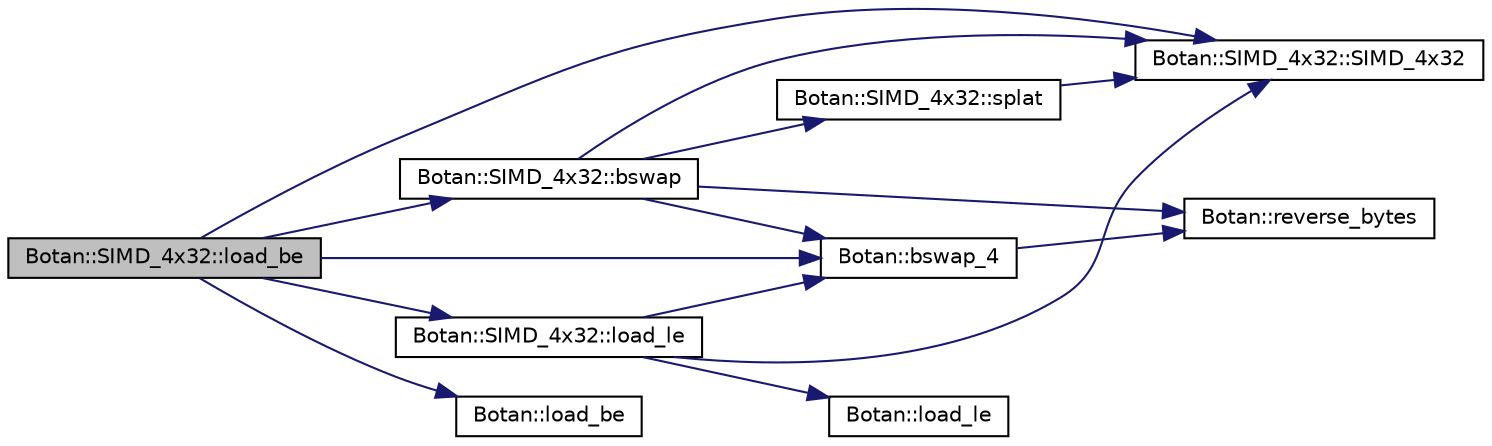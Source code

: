 digraph "Botan::SIMD_4x32::load_be"
{
  edge [fontname="Helvetica",fontsize="10",labelfontname="Helvetica",labelfontsize="10"];
  node [fontname="Helvetica",fontsize="10",shape=record];
  rankdir="LR";
  Node23 [label="Botan::SIMD_4x32::load_be",height=0.2,width=0.4,color="black", fillcolor="grey75", style="filled", fontcolor="black"];
  Node23 -> Node24 [color="midnightblue",fontsize="10",style="solid"];
  Node24 [label="Botan::SIMD_4x32::load_le",height=0.2,width=0.4,color="black", fillcolor="white", style="filled",URL="$class_botan_1_1_s_i_m_d__4x32.html#af66d289408de2822e808bc06f06db35f"];
  Node24 -> Node25 [color="midnightblue",fontsize="10",style="solid"];
  Node25 [label="Botan::SIMD_4x32::SIMD_4x32",height=0.2,width=0.4,color="black", fillcolor="white", style="filled",URL="$class_botan_1_1_s_i_m_d__4x32.html#a9f098b406c1627b5f7c96c92e694c3bb"];
  Node24 -> Node26 [color="midnightblue",fontsize="10",style="solid"];
  Node26 [label="Botan::load_le",height=0.2,width=0.4,color="black", fillcolor="white", style="filled",URL="$namespace_botan.html#a745efa1d08234fe3b785f17c19ec26b7"];
  Node24 -> Node27 [color="midnightblue",fontsize="10",style="solid"];
  Node27 [label="Botan::bswap_4",height=0.2,width=0.4,color="black", fillcolor="white", style="filled",URL="$namespace_botan.html#a5ec087b9959d7ffcbc195dcedbf10513"];
  Node27 -> Node28 [color="midnightblue",fontsize="10",style="solid"];
  Node28 [label="Botan::reverse_bytes",height=0.2,width=0.4,color="black", fillcolor="white", style="filled",URL="$namespace_botan.html#a124bfd8e6621e1ad0d19d902ce10f149"];
  Node23 -> Node29 [color="midnightblue",fontsize="10",style="solid"];
  Node29 [label="Botan::SIMD_4x32::bswap",height=0.2,width=0.4,color="black", fillcolor="white", style="filled",URL="$class_botan_1_1_s_i_m_d__4x32.html#a7efd5ff4f90609b6c7c5ad88d6814f77"];
  Node29 -> Node25 [color="midnightblue",fontsize="10",style="solid"];
  Node29 -> Node27 [color="midnightblue",fontsize="10",style="solid"];
  Node29 -> Node30 [color="midnightblue",fontsize="10",style="solid"];
  Node30 [label="Botan::SIMD_4x32::splat",height=0.2,width=0.4,color="black", fillcolor="white", style="filled",URL="$class_botan_1_1_s_i_m_d__4x32.html#a2d92ac1bb185cb89e5e4d413f5ef6d34"];
  Node30 -> Node25 [color="midnightblue",fontsize="10",style="solid"];
  Node29 -> Node28 [color="midnightblue",fontsize="10",style="solid"];
  Node23 -> Node31 [color="midnightblue",fontsize="10",style="solid"];
  Node31 [label="Botan::load_be",height=0.2,width=0.4,color="black", fillcolor="white", style="filled",URL="$namespace_botan.html#a640029f085cc0a904b32e20f42303dd2"];
  Node23 -> Node25 [color="midnightblue",fontsize="10",style="solid"];
  Node23 -> Node27 [color="midnightblue",fontsize="10",style="solid"];
}

